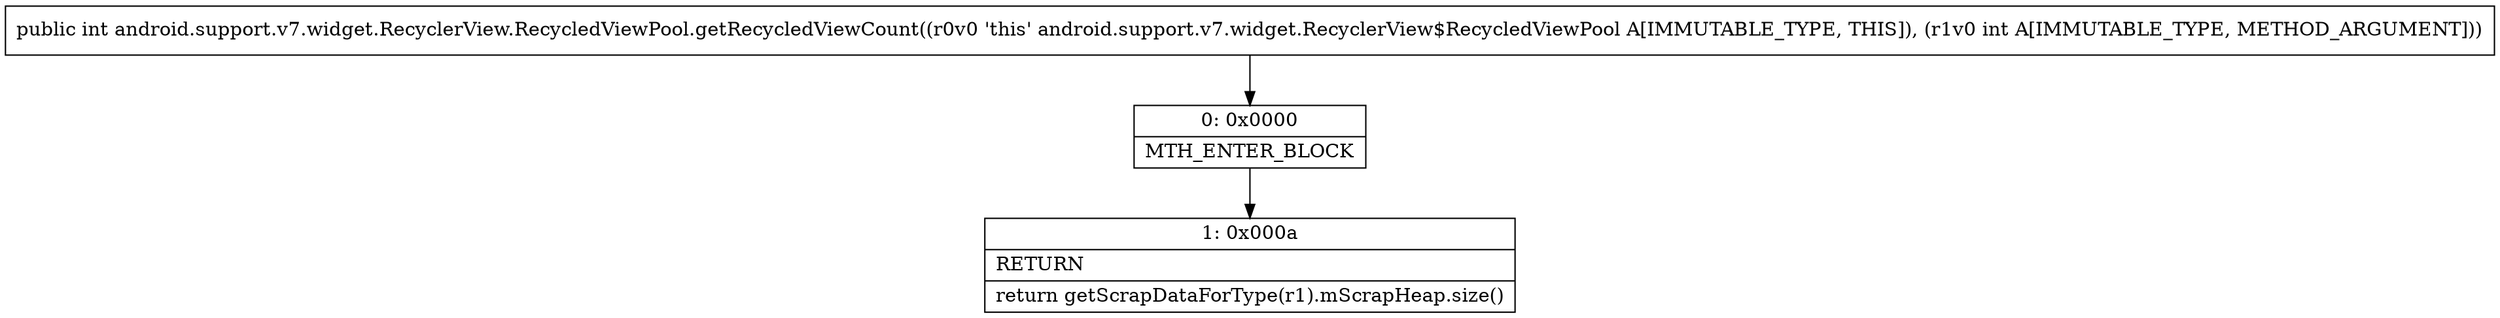 digraph "CFG forandroid.support.v7.widget.RecyclerView.RecycledViewPool.getRecycledViewCount(I)I" {
Node_0 [shape=record,label="{0\:\ 0x0000|MTH_ENTER_BLOCK\l}"];
Node_1 [shape=record,label="{1\:\ 0x000a|RETURN\l|return getScrapDataForType(r1).mScrapHeap.size()\l}"];
MethodNode[shape=record,label="{public int android.support.v7.widget.RecyclerView.RecycledViewPool.getRecycledViewCount((r0v0 'this' android.support.v7.widget.RecyclerView$RecycledViewPool A[IMMUTABLE_TYPE, THIS]), (r1v0 int A[IMMUTABLE_TYPE, METHOD_ARGUMENT])) }"];
MethodNode -> Node_0;
Node_0 -> Node_1;
}

